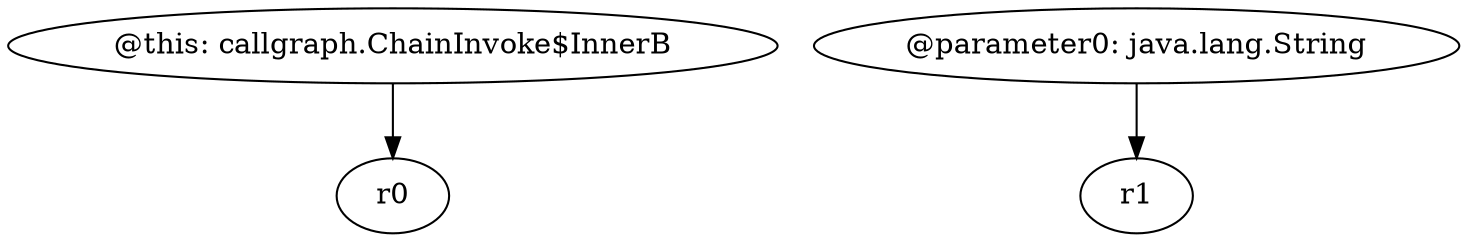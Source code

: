 digraph g {
0[label="@this: callgraph.ChainInvoke$InnerB"]
1[label="r0"]
0->1[label=""]
2[label="@parameter0: java.lang.String"]
3[label="r1"]
2->3[label=""]
}